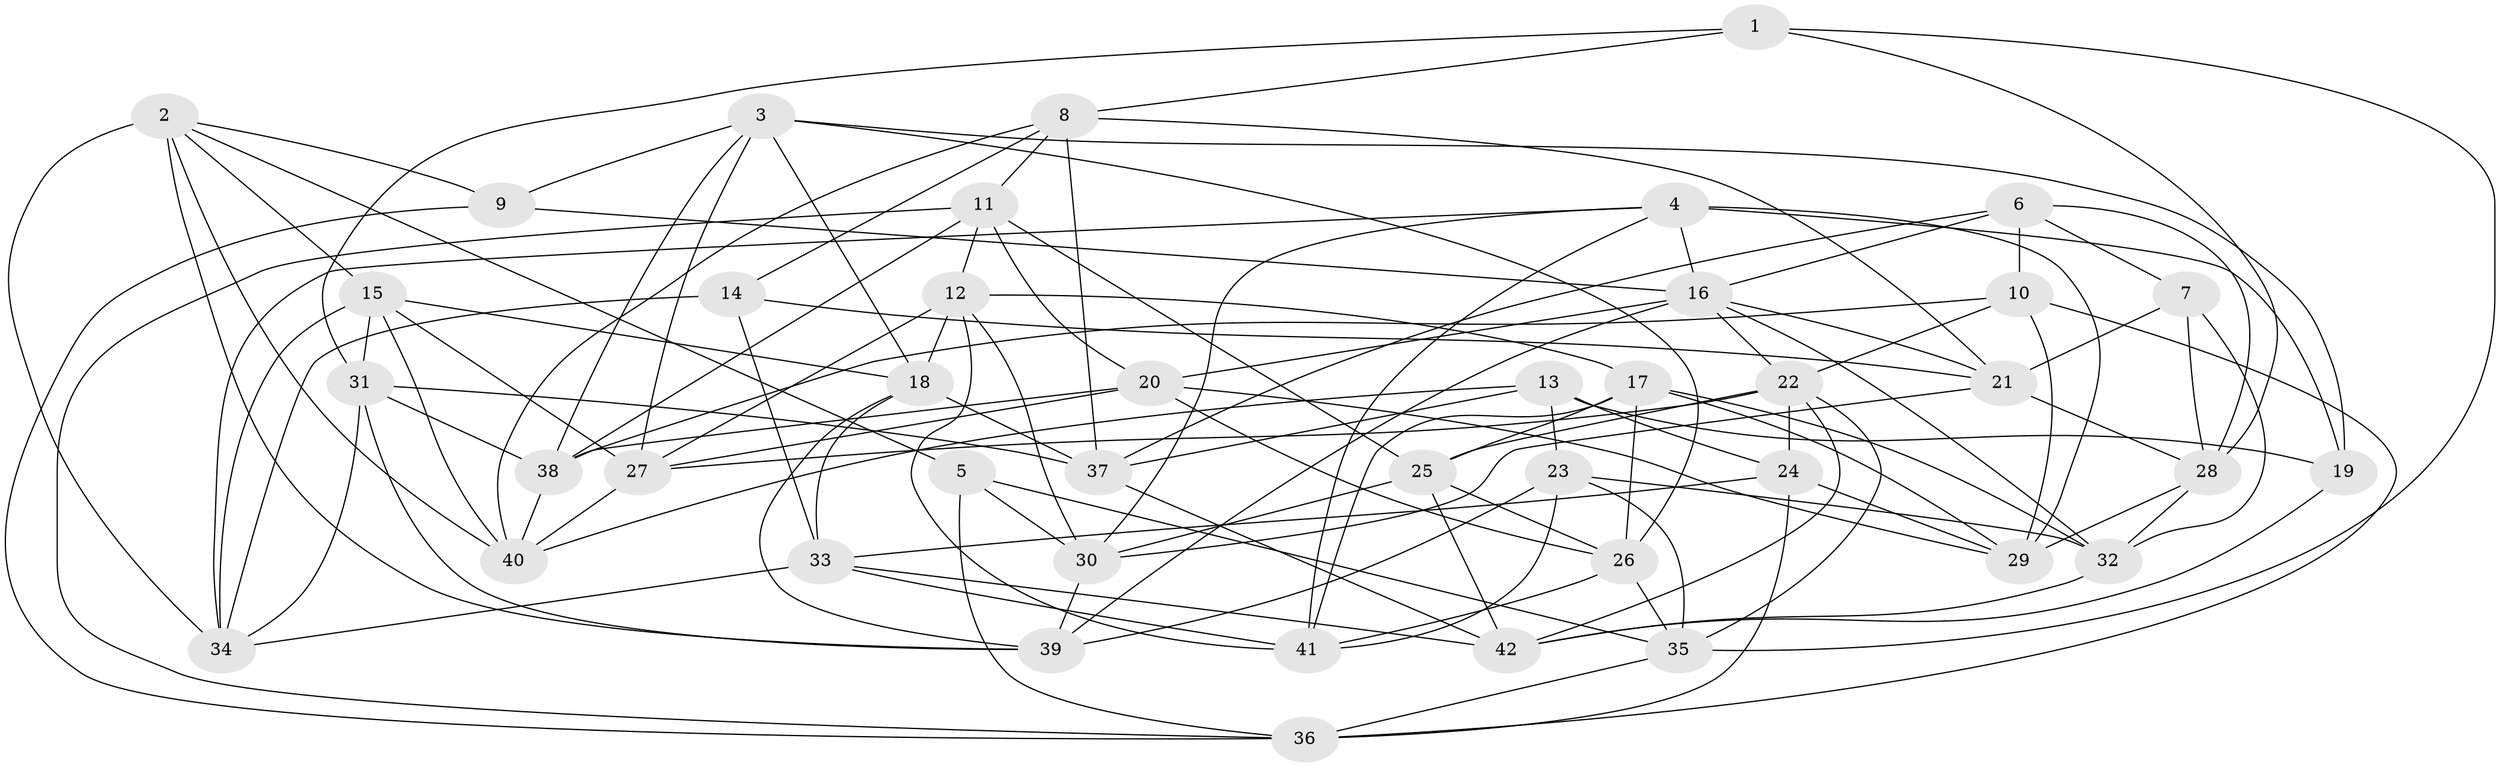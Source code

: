 // original degree distribution, {4: 1.0}
// Generated by graph-tools (version 1.1) at 2025/50/03/09/25 03:50:47]
// undirected, 42 vertices, 119 edges
graph export_dot {
graph [start="1"]
  node [color=gray90,style=filled];
  1;
  2;
  3;
  4;
  5;
  6;
  7;
  8;
  9;
  10;
  11;
  12;
  13;
  14;
  15;
  16;
  17;
  18;
  19;
  20;
  21;
  22;
  23;
  24;
  25;
  26;
  27;
  28;
  29;
  30;
  31;
  32;
  33;
  34;
  35;
  36;
  37;
  38;
  39;
  40;
  41;
  42;
  1 -- 8 [weight=1.0];
  1 -- 28 [weight=1.0];
  1 -- 31 [weight=1.0];
  1 -- 35 [weight=1.0];
  2 -- 5 [weight=1.0];
  2 -- 9 [weight=1.0];
  2 -- 15 [weight=1.0];
  2 -- 34 [weight=1.0];
  2 -- 39 [weight=1.0];
  2 -- 40 [weight=1.0];
  3 -- 9 [weight=1.0];
  3 -- 18 [weight=1.0];
  3 -- 19 [weight=1.0];
  3 -- 26 [weight=1.0];
  3 -- 27 [weight=1.0];
  3 -- 38 [weight=1.0];
  4 -- 16 [weight=1.0];
  4 -- 19 [weight=1.0];
  4 -- 29 [weight=1.0];
  4 -- 30 [weight=1.0];
  4 -- 34 [weight=1.0];
  4 -- 41 [weight=1.0];
  5 -- 30 [weight=1.0];
  5 -- 35 [weight=1.0];
  5 -- 36 [weight=1.0];
  6 -- 7 [weight=1.0];
  6 -- 10 [weight=2.0];
  6 -- 16 [weight=1.0];
  6 -- 28 [weight=1.0];
  6 -- 37 [weight=1.0];
  7 -- 21 [weight=1.0];
  7 -- 28 [weight=1.0];
  7 -- 32 [weight=1.0];
  8 -- 11 [weight=1.0];
  8 -- 14 [weight=1.0];
  8 -- 21 [weight=1.0];
  8 -- 37 [weight=1.0];
  8 -- 40 [weight=1.0];
  9 -- 16 [weight=1.0];
  9 -- 36 [weight=1.0];
  10 -- 22 [weight=1.0];
  10 -- 29 [weight=1.0];
  10 -- 36 [weight=1.0];
  10 -- 38 [weight=1.0];
  11 -- 12 [weight=1.0];
  11 -- 20 [weight=1.0];
  11 -- 25 [weight=1.0];
  11 -- 36 [weight=1.0];
  11 -- 38 [weight=1.0];
  12 -- 17 [weight=1.0];
  12 -- 18 [weight=1.0];
  12 -- 27 [weight=1.0];
  12 -- 30 [weight=1.0];
  12 -- 41 [weight=1.0];
  13 -- 19 [weight=1.0];
  13 -- 23 [weight=2.0];
  13 -- 24 [weight=1.0];
  13 -- 37 [weight=1.0];
  13 -- 40 [weight=1.0];
  14 -- 21 [weight=1.0];
  14 -- 33 [weight=1.0];
  14 -- 34 [weight=1.0];
  15 -- 18 [weight=1.0];
  15 -- 27 [weight=1.0];
  15 -- 31 [weight=1.0];
  15 -- 34 [weight=1.0];
  15 -- 40 [weight=1.0];
  16 -- 20 [weight=1.0];
  16 -- 21 [weight=1.0];
  16 -- 22 [weight=1.0];
  16 -- 32 [weight=1.0];
  16 -- 39 [weight=1.0];
  17 -- 25 [weight=1.0];
  17 -- 26 [weight=1.0];
  17 -- 29 [weight=1.0];
  17 -- 32 [weight=1.0];
  17 -- 41 [weight=1.0];
  18 -- 33 [weight=1.0];
  18 -- 37 [weight=1.0];
  18 -- 39 [weight=1.0];
  19 -- 42 [weight=1.0];
  20 -- 26 [weight=1.0];
  20 -- 27 [weight=1.0];
  20 -- 29 [weight=1.0];
  20 -- 38 [weight=1.0];
  21 -- 28 [weight=1.0];
  21 -- 30 [weight=1.0];
  22 -- 24 [weight=2.0];
  22 -- 25 [weight=1.0];
  22 -- 27 [weight=1.0];
  22 -- 35 [weight=1.0];
  22 -- 42 [weight=1.0];
  23 -- 32 [weight=1.0];
  23 -- 35 [weight=1.0];
  23 -- 39 [weight=1.0];
  23 -- 41 [weight=1.0];
  24 -- 29 [weight=1.0];
  24 -- 33 [weight=1.0];
  24 -- 36 [weight=1.0];
  25 -- 26 [weight=1.0];
  25 -- 30 [weight=1.0];
  25 -- 42 [weight=1.0];
  26 -- 35 [weight=1.0];
  26 -- 41 [weight=1.0];
  27 -- 40 [weight=1.0];
  28 -- 29 [weight=1.0];
  28 -- 32 [weight=1.0];
  30 -- 39 [weight=1.0];
  31 -- 34 [weight=1.0];
  31 -- 37 [weight=1.0];
  31 -- 38 [weight=1.0];
  31 -- 39 [weight=1.0];
  32 -- 42 [weight=1.0];
  33 -- 34 [weight=1.0];
  33 -- 41 [weight=1.0];
  33 -- 42 [weight=1.0];
  35 -- 36 [weight=1.0];
  37 -- 42 [weight=1.0];
  38 -- 40 [weight=1.0];
}

